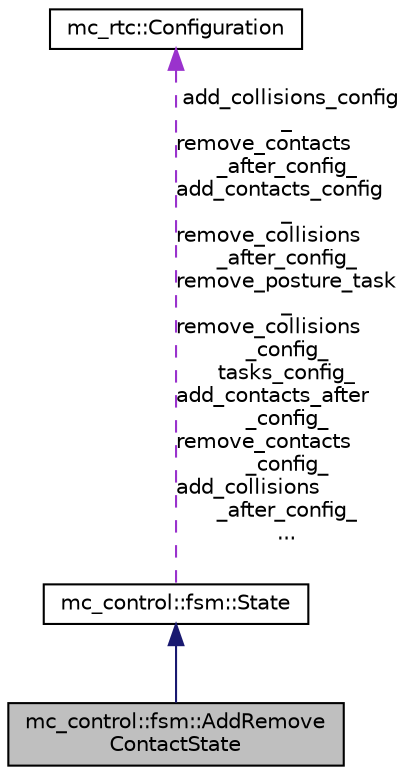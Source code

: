 digraph "mc_control::fsm::AddRemoveContactState"
{
 // INTERACTIVE_SVG=YES
  edge [fontname="Helvetica",fontsize="10",labelfontname="Helvetica",labelfontsize="10"];
  node [fontname="Helvetica",fontsize="10",shape=record];
  Node2 [label="mc_control::fsm::AddRemove\lContactState",height=0.2,width=0.4,color="black", fillcolor="grey75", style="filled", fontcolor="black"];
  Node3 -> Node2 [dir="back",color="midnightblue",fontsize="10",style="solid",fontname="Helvetica"];
  Node3 [label="mc_control::fsm::State",height=0.2,width=0.4,color="black", fillcolor="white", style="filled",URL="$structmc__control_1_1fsm_1_1State.html"];
  Node4 -> Node3 [dir="back",color="darkorchid3",fontsize="10",style="dashed",label=" add_collisions_config\l_\nremove_contacts\l_after_config_\nadd_contacts_config\l_\nremove_collisions\l_after_config_\nremove_posture_task\l_\nremove_collisions\l_config_\ntasks_config_\nadd_contacts_after\l_config_\nremove_contacts\l_config_\nadd_collisions\l_after_config_\n..." ,fontname="Helvetica"];
  Node4 [label="mc_rtc::Configuration",height=0.2,width=0.4,color="black", fillcolor="white", style="filled",URL="$structmc__rtc_1_1Configuration.html",tooltip="Simplify access to values hold within a JSON file. "];
}
